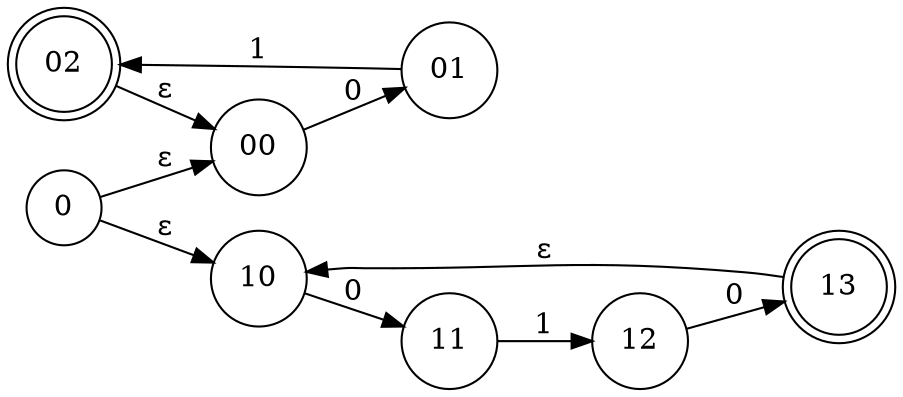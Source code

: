digraph TP04_1_a {
	rankdir=LR;
	graph [dpi = 300];
	node [shape = doublecircle]; 02; 13;
	node [shape = circle];
	0  -> 00 [label = "ε"];
	00 -> 01 [label = "0"];
	01 -> 02 [label = "1"];
	02 -> 00 [label = "ε"];
	0  -> 10 [label = "ε"];
	10 -> 11 [label = "0"];
	11 -> 12 [label = "1"];
	12 -> 13 [label = "0"];
	13 -> 10 [label = "ε"];
}

